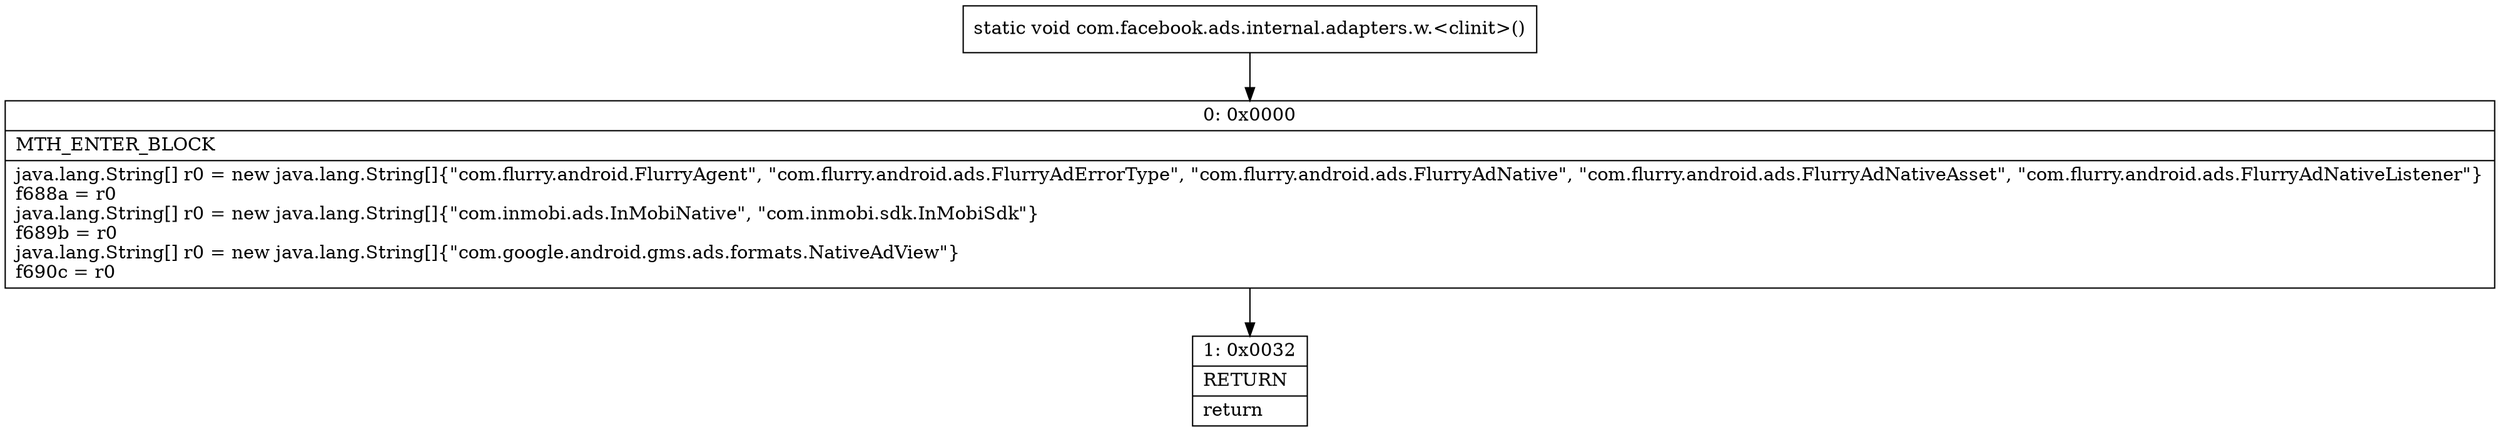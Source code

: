 digraph "CFG forcom.facebook.ads.internal.adapters.w.\<clinit\>()V" {
Node_0 [shape=record,label="{0\:\ 0x0000|MTH_ENTER_BLOCK\l|java.lang.String[] r0 = new java.lang.String[]\{\"com.flurry.android.FlurryAgent\", \"com.flurry.android.ads.FlurryAdErrorType\", \"com.flurry.android.ads.FlurryAdNative\", \"com.flurry.android.ads.FlurryAdNativeAsset\", \"com.flurry.android.ads.FlurryAdNativeListener\"\}\lf688a = r0\ljava.lang.String[] r0 = new java.lang.String[]\{\"com.inmobi.ads.InMobiNative\", \"com.inmobi.sdk.InMobiSdk\"\}\lf689b = r0\ljava.lang.String[] r0 = new java.lang.String[]\{\"com.google.android.gms.ads.formats.NativeAdView\"\}\lf690c = r0\l}"];
Node_1 [shape=record,label="{1\:\ 0x0032|RETURN\l|return\l}"];
MethodNode[shape=record,label="{static void com.facebook.ads.internal.adapters.w.\<clinit\>() }"];
MethodNode -> Node_0;
Node_0 -> Node_1;
}

